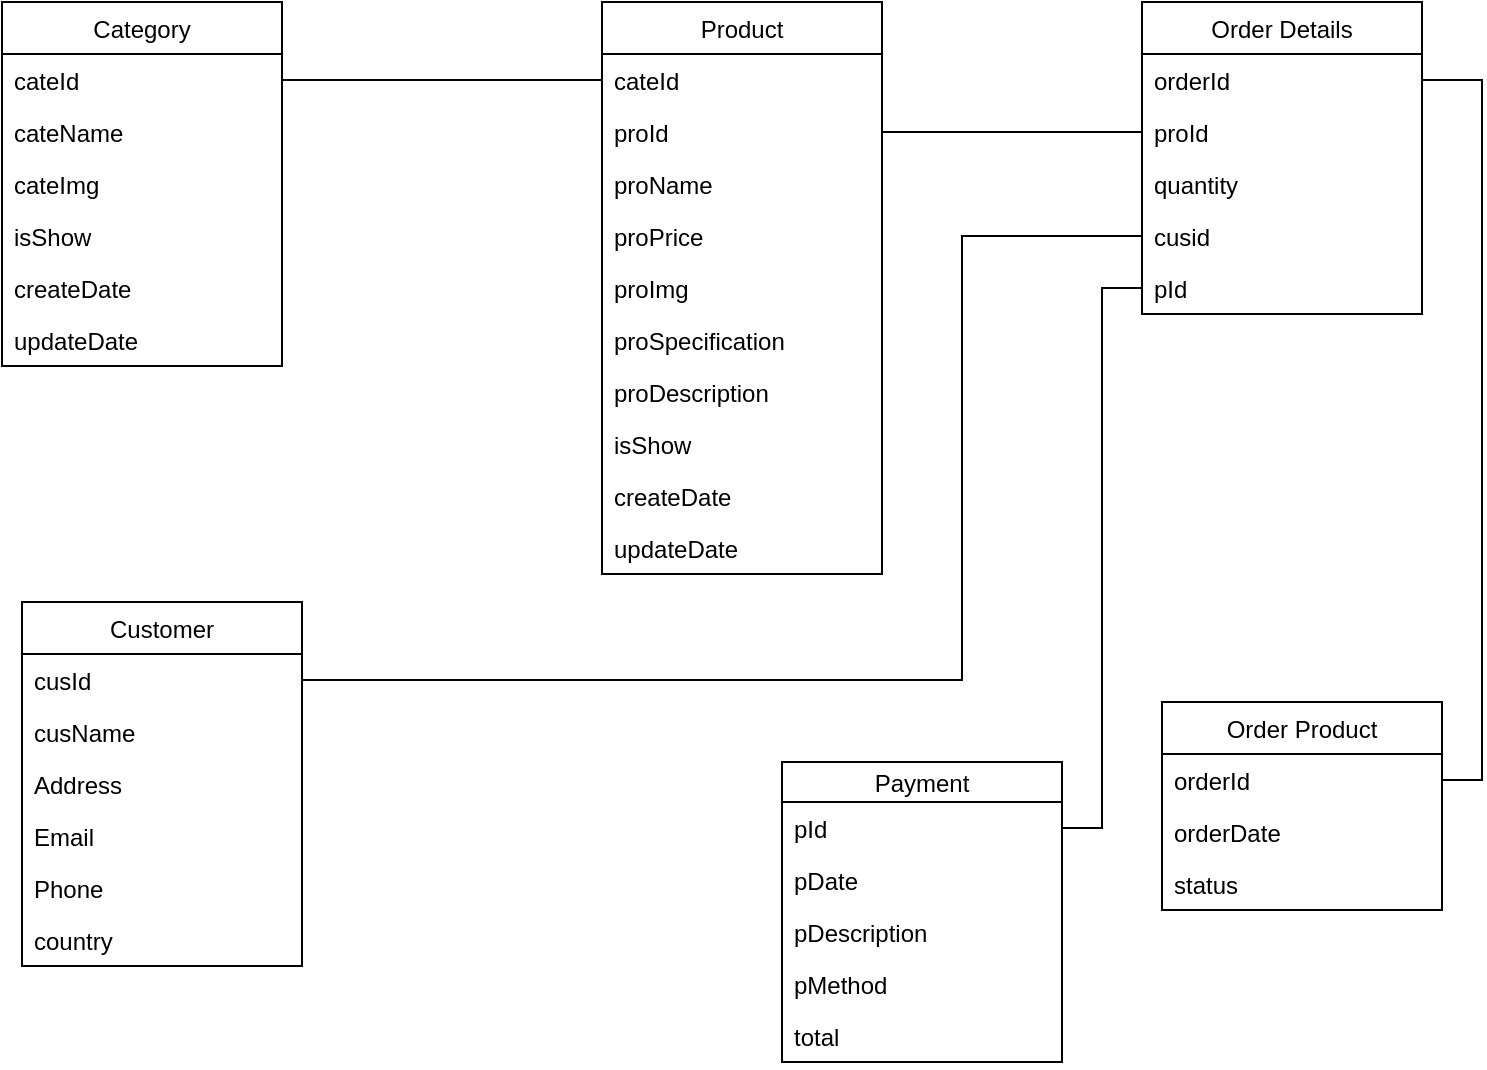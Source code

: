 <mxfile version="14.6.13" type="device"><diagram id="Ef86CFvHFRfoXdMlDC9J" name="Page-1"><mxGraphModel dx="1024" dy="1761" grid="1" gridSize="10" guides="1" tooltips="1" connect="1" arrows="1" fold="1" page="1" pageScale="1" pageWidth="827" pageHeight="1169" math="0" shadow="0"><root><mxCell id="0"/><mxCell id="1" parent="0"/><mxCell id="mNuY7IcYBcAbQrDgDf1W-5" value="Product" style="swimlane;fontStyle=0;childLayout=stackLayout;horizontal=1;startSize=26;fillColor=none;horizontalStack=0;resizeParent=1;resizeParentMax=0;resizeLast=0;collapsible=1;marginBottom=0;" parent="1" vertex="1"><mxGeometry x="310" y="-190" width="140" height="286" as="geometry"/></mxCell><mxCell id="mNuY7IcYBcAbQrDgDf1W-38" value="cateId" style="text;strokeColor=none;fillColor=none;align=left;verticalAlign=top;spacingLeft=4;spacingRight=4;overflow=hidden;rotatable=0;points=[[0,0.5],[1,0.5]];portConstraint=eastwest;" parent="mNuY7IcYBcAbQrDgDf1W-5" vertex="1"><mxGeometry y="26" width="140" height="26" as="geometry"/></mxCell><mxCell id="mNuY7IcYBcAbQrDgDf1W-6" value="proId" style="text;strokeColor=none;fillColor=none;align=left;verticalAlign=top;spacingLeft=4;spacingRight=4;overflow=hidden;rotatable=0;points=[[0,0.5],[1,0.5]];portConstraint=eastwest;" parent="mNuY7IcYBcAbQrDgDf1W-5" vertex="1"><mxGeometry y="52" width="140" height="26" as="geometry"/></mxCell><mxCell id="mNuY7IcYBcAbQrDgDf1W-7" value="proName" style="text;strokeColor=none;fillColor=none;align=left;verticalAlign=top;spacingLeft=4;spacingRight=4;overflow=hidden;rotatable=0;points=[[0,0.5],[1,0.5]];portConstraint=eastwest;" parent="mNuY7IcYBcAbQrDgDf1W-5" vertex="1"><mxGeometry y="78" width="140" height="26" as="geometry"/></mxCell><mxCell id="mNuY7IcYBcAbQrDgDf1W-8" value="proPrice" style="text;strokeColor=none;fillColor=none;align=left;verticalAlign=top;spacingLeft=4;spacingRight=4;overflow=hidden;rotatable=0;points=[[0,0.5],[1,0.5]];portConstraint=eastwest;" parent="mNuY7IcYBcAbQrDgDf1W-5" vertex="1"><mxGeometry y="104" width="140" height="26" as="geometry"/></mxCell><mxCell id="mNuY7IcYBcAbQrDgDf1W-32" value="proImg" style="text;strokeColor=none;fillColor=none;align=left;verticalAlign=top;spacingLeft=4;spacingRight=4;overflow=hidden;rotatable=0;points=[[0,0.5],[1,0.5]];portConstraint=eastwest;" parent="mNuY7IcYBcAbQrDgDf1W-5" vertex="1"><mxGeometry y="130" width="140" height="26" as="geometry"/></mxCell><mxCell id="mNuY7IcYBcAbQrDgDf1W-37" value="proSpecification" style="text;strokeColor=none;fillColor=none;align=left;verticalAlign=top;spacingLeft=4;spacingRight=4;overflow=hidden;rotatable=0;points=[[0,0.5],[1,0.5]];portConstraint=eastwest;" parent="mNuY7IcYBcAbQrDgDf1W-5" vertex="1"><mxGeometry y="156" width="140" height="26" as="geometry"/></mxCell><mxCell id="mNuY7IcYBcAbQrDgDf1W-36" value="proDescription" style="text;strokeColor=none;fillColor=none;align=left;verticalAlign=top;spacingLeft=4;spacingRight=4;overflow=hidden;rotatable=0;points=[[0,0.5],[1,0.5]];portConstraint=eastwest;" parent="mNuY7IcYBcAbQrDgDf1W-5" vertex="1"><mxGeometry y="182" width="140" height="26" as="geometry"/></mxCell><mxCell id="mNuY7IcYBcAbQrDgDf1W-33" value="isShow" style="text;strokeColor=none;fillColor=none;align=left;verticalAlign=top;spacingLeft=4;spacingRight=4;overflow=hidden;rotatable=0;points=[[0,0.5],[1,0.5]];portConstraint=eastwest;" parent="mNuY7IcYBcAbQrDgDf1W-5" vertex="1"><mxGeometry y="208" width="140" height="26" as="geometry"/></mxCell><mxCell id="mNuY7IcYBcAbQrDgDf1W-34" value="createDate" style="text;strokeColor=none;fillColor=none;align=left;verticalAlign=top;spacingLeft=4;spacingRight=4;overflow=hidden;rotatable=0;points=[[0,0.5],[1,0.5]];portConstraint=eastwest;" parent="mNuY7IcYBcAbQrDgDf1W-5" vertex="1"><mxGeometry y="234" width="140" height="26" as="geometry"/></mxCell><mxCell id="mNuY7IcYBcAbQrDgDf1W-35" value="updateDate" style="text;strokeColor=none;fillColor=none;align=left;verticalAlign=top;spacingLeft=4;spacingRight=4;overflow=hidden;rotatable=0;points=[[0,0.5],[1,0.5]];portConstraint=eastwest;" parent="mNuY7IcYBcAbQrDgDf1W-5" vertex="1"><mxGeometry y="260" width="140" height="26" as="geometry"/></mxCell><mxCell id="mNuY7IcYBcAbQrDgDf1W-9" value="Category" style="swimlane;fontStyle=0;childLayout=stackLayout;horizontal=1;startSize=26;fillColor=none;horizontalStack=0;resizeParent=1;resizeParentMax=0;resizeLast=0;collapsible=1;marginBottom=0;" parent="1" vertex="1"><mxGeometry x="10" y="-190" width="140" height="182" as="geometry"/></mxCell><mxCell id="mNuY7IcYBcAbQrDgDf1W-10" value="cateId" style="text;strokeColor=none;fillColor=none;align=left;verticalAlign=top;spacingLeft=4;spacingRight=4;overflow=hidden;rotatable=0;points=[[0,0.5],[1,0.5]];portConstraint=eastwest;" parent="mNuY7IcYBcAbQrDgDf1W-9" vertex="1"><mxGeometry y="26" width="140" height="26" as="geometry"/></mxCell><mxCell id="mNuY7IcYBcAbQrDgDf1W-11" value="cateName" style="text;strokeColor=none;fillColor=none;align=left;verticalAlign=top;spacingLeft=4;spacingRight=4;overflow=hidden;rotatable=0;points=[[0,0.5],[1,0.5]];portConstraint=eastwest;" parent="mNuY7IcYBcAbQrDgDf1W-9" vertex="1"><mxGeometry y="52" width="140" height="26" as="geometry"/></mxCell><mxCell id="mNuY7IcYBcAbQrDgDf1W-12" value="cateImg" style="text;strokeColor=none;fillColor=none;align=left;verticalAlign=top;spacingLeft=4;spacingRight=4;overflow=hidden;rotatable=0;points=[[0,0.5],[1,0.5]];portConstraint=eastwest;" parent="mNuY7IcYBcAbQrDgDf1W-9" vertex="1"><mxGeometry y="78" width="140" height="26" as="geometry"/></mxCell><mxCell id="mNuY7IcYBcAbQrDgDf1W-29" value="isShow" style="text;strokeColor=none;fillColor=none;align=left;verticalAlign=top;spacingLeft=4;spacingRight=4;overflow=hidden;rotatable=0;points=[[0,0.5],[1,0.5]];portConstraint=eastwest;" parent="mNuY7IcYBcAbQrDgDf1W-9" vertex="1"><mxGeometry y="104" width="140" height="26" as="geometry"/></mxCell><mxCell id="mNuY7IcYBcAbQrDgDf1W-30" value="createDate" style="text;strokeColor=none;fillColor=none;align=left;verticalAlign=top;spacingLeft=4;spacingRight=4;overflow=hidden;rotatable=0;points=[[0,0.5],[1,0.5]];portConstraint=eastwest;" parent="mNuY7IcYBcAbQrDgDf1W-9" vertex="1"><mxGeometry y="130" width="140" height="26" as="geometry"/></mxCell><mxCell id="mNuY7IcYBcAbQrDgDf1W-31" value="updateDate" style="text;strokeColor=none;fillColor=none;align=left;verticalAlign=top;spacingLeft=4;spacingRight=4;overflow=hidden;rotatable=0;points=[[0,0.5],[1,0.5]];portConstraint=eastwest;" parent="mNuY7IcYBcAbQrDgDf1W-9" vertex="1"><mxGeometry y="156" width="140" height="26" as="geometry"/></mxCell><mxCell id="mNuY7IcYBcAbQrDgDf1W-13" value="Order Product" style="swimlane;fontStyle=0;childLayout=stackLayout;horizontal=1;startSize=26;fillColor=none;horizontalStack=0;resizeParent=1;resizeParentMax=0;resizeLast=0;collapsible=1;marginBottom=0;" parent="1" vertex="1"><mxGeometry x="590" y="160" width="140" height="104" as="geometry"/></mxCell><mxCell id="mNuY7IcYBcAbQrDgDf1W-14" value="orderId" style="text;strokeColor=none;fillColor=none;align=left;verticalAlign=top;spacingLeft=4;spacingRight=4;overflow=hidden;rotatable=0;points=[[0,0.5],[1,0.5]];portConstraint=eastwest;" parent="mNuY7IcYBcAbQrDgDf1W-13" vertex="1"><mxGeometry y="26" width="140" height="26" as="geometry"/></mxCell><mxCell id="mNuY7IcYBcAbQrDgDf1W-48" value="orderDate" style="text;strokeColor=none;fillColor=none;align=left;verticalAlign=top;spacingLeft=4;spacingRight=4;overflow=hidden;rotatable=0;points=[[0,0.5],[1,0.5]];portConstraint=eastwest;" parent="mNuY7IcYBcAbQrDgDf1W-13" vertex="1"><mxGeometry y="52" width="140" height="26" as="geometry"/></mxCell><mxCell id="mNuY7IcYBcAbQrDgDf1W-47" value="status" style="text;strokeColor=none;fillColor=none;align=left;verticalAlign=top;spacingLeft=4;spacingRight=4;overflow=hidden;rotatable=0;points=[[0,0.5],[1,0.5]];portConstraint=eastwest;" parent="mNuY7IcYBcAbQrDgDf1W-13" vertex="1"><mxGeometry y="78" width="140" height="26" as="geometry"/></mxCell><mxCell id="mNuY7IcYBcAbQrDgDf1W-39" style="edgeStyle=orthogonalEdgeStyle;rounded=0;orthogonalLoop=1;jettySize=auto;html=1;entryX=0;entryY=0.5;entryDx=0;entryDy=0;endArrow=none;endFill=0;" parent="1" source="mNuY7IcYBcAbQrDgDf1W-10" target="mNuY7IcYBcAbQrDgDf1W-38" edge="1"><mxGeometry relative="1" as="geometry"/></mxCell><mxCell id="mNuY7IcYBcAbQrDgDf1W-52" value="Payment" style="swimlane;fontStyle=0;childLayout=stackLayout;horizontal=1;startSize=20;fillColor=none;horizontalStack=0;resizeParent=1;resizeParentMax=0;resizeLast=0;collapsible=1;marginBottom=0;" parent="1" vertex="1"><mxGeometry x="400" y="190" width="140" height="150" as="geometry"/></mxCell><mxCell id="mNuY7IcYBcAbQrDgDf1W-54" value="pId" style="text;strokeColor=none;fillColor=none;align=left;verticalAlign=top;spacingLeft=4;spacingRight=4;overflow=hidden;rotatable=0;points=[[0,0.5],[1,0.5]];portConstraint=eastwest;" parent="mNuY7IcYBcAbQrDgDf1W-52" vertex="1"><mxGeometry y="20" width="140" height="26" as="geometry"/></mxCell><mxCell id="mNuY7IcYBcAbQrDgDf1W-55" value="pDate" style="text;strokeColor=none;fillColor=none;align=left;verticalAlign=top;spacingLeft=4;spacingRight=4;overflow=hidden;rotatable=0;points=[[0,0.5],[1,0.5]];portConstraint=eastwest;" parent="mNuY7IcYBcAbQrDgDf1W-52" vertex="1"><mxGeometry y="46" width="140" height="26" as="geometry"/></mxCell><mxCell id="mNuY7IcYBcAbQrDgDf1W-59" value="pDescription" style="text;strokeColor=none;fillColor=none;align=left;verticalAlign=top;spacingLeft=4;spacingRight=4;overflow=hidden;rotatable=0;points=[[0,0.5],[1,0.5]];portConstraint=eastwest;" parent="mNuY7IcYBcAbQrDgDf1W-52" vertex="1"><mxGeometry y="72" width="140" height="26" as="geometry"/></mxCell><mxCell id="mNuY7IcYBcAbQrDgDf1W-60" value="pMethod" style="text;strokeColor=none;fillColor=none;align=left;verticalAlign=top;spacingLeft=4;spacingRight=4;overflow=hidden;rotatable=0;points=[[0,0.5],[1,0.5]];portConstraint=eastwest;" parent="mNuY7IcYBcAbQrDgDf1W-52" vertex="1"><mxGeometry y="98" width="140" height="26" as="geometry"/></mxCell><mxCell id="mNuY7IcYBcAbQrDgDf1W-58" value="total" style="text;strokeColor=none;fillColor=none;align=left;verticalAlign=top;spacingLeft=4;spacingRight=4;overflow=hidden;rotatable=0;points=[[0,0.5],[1,0.5]];portConstraint=eastwest;" parent="mNuY7IcYBcAbQrDgDf1W-52" vertex="1"><mxGeometry y="124" width="140" height="26" as="geometry"/></mxCell><mxCell id="iQ42iuiHQMQTBOowW4hm-20" value="Order Details" style="swimlane;fontStyle=0;childLayout=stackLayout;horizontal=1;startSize=26;fillColor=none;horizontalStack=0;resizeParent=1;resizeParentMax=0;resizeLast=0;collapsible=1;marginBottom=0;" parent="1" vertex="1"><mxGeometry x="580" y="-190" width="140" height="156" as="geometry"/></mxCell><mxCell id="iQ42iuiHQMQTBOowW4hm-21" value="orderId" style="text;strokeColor=none;fillColor=none;align=left;verticalAlign=top;spacingLeft=4;spacingRight=4;overflow=hidden;rotatable=0;points=[[0,0.5],[1,0.5]];portConstraint=eastwest;" parent="iQ42iuiHQMQTBOowW4hm-20" vertex="1"><mxGeometry y="26" width="140" height="26" as="geometry"/></mxCell><mxCell id="iQ42iuiHQMQTBOowW4hm-22" value="proId" style="text;strokeColor=none;fillColor=none;align=left;verticalAlign=top;spacingLeft=4;spacingRight=4;overflow=hidden;rotatable=0;points=[[0,0.5],[1,0.5]];portConstraint=eastwest;" parent="iQ42iuiHQMQTBOowW4hm-20" vertex="1"><mxGeometry y="52" width="140" height="26" as="geometry"/></mxCell><mxCell id="iQ42iuiHQMQTBOowW4hm-24" value="quantity" style="text;strokeColor=none;fillColor=none;align=left;verticalAlign=top;spacingLeft=4;spacingRight=4;overflow=hidden;rotatable=0;points=[[0,0.5],[1,0.5]];portConstraint=eastwest;" parent="iQ42iuiHQMQTBOowW4hm-20" vertex="1"><mxGeometry y="78" width="140" height="26" as="geometry"/></mxCell><mxCell id="4rtW-G3w2k3uwaK_AGdP-3" value="cusid" style="text;strokeColor=none;fillColor=none;align=left;verticalAlign=top;spacingLeft=4;spacingRight=4;overflow=hidden;rotatable=0;points=[[0,0.5],[1,0.5]];portConstraint=eastwest;" parent="iQ42iuiHQMQTBOowW4hm-20" vertex="1"><mxGeometry y="104" width="140" height="26" as="geometry"/></mxCell><mxCell id="mNuY7IcYBcAbQrDgDf1W-51" value="pId" style="text;strokeColor=none;fillColor=none;align=left;verticalAlign=top;spacingLeft=4;spacingRight=4;overflow=hidden;rotatable=0;points=[[0,0.5],[1,0.5]];portConstraint=eastwest;" parent="iQ42iuiHQMQTBOowW4hm-20" vertex="1"><mxGeometry y="130" width="140" height="26" as="geometry"/></mxCell><mxCell id="QvHZji0zsdZo1hqyO5W3-1" style="edgeStyle=orthogonalEdgeStyle;rounded=0;orthogonalLoop=1;jettySize=auto;html=1;entryX=0;entryY=0.5;entryDx=0;entryDy=0;endArrow=none;endFill=0;" parent="1" source="mNuY7IcYBcAbQrDgDf1W-6" target="iQ42iuiHQMQTBOowW4hm-22" edge="1"><mxGeometry relative="1" as="geometry"/></mxCell><mxCell id="QvHZji0zsdZo1hqyO5W3-7" style="edgeStyle=orthogonalEdgeStyle;rounded=0;orthogonalLoop=1;jettySize=auto;html=1;entryX=1;entryY=0.5;entryDx=0;entryDy=0;endArrow=none;endFill=0;" parent="1" source="mNuY7IcYBcAbQrDgDf1W-51" target="mNuY7IcYBcAbQrDgDf1W-54" edge="1"><mxGeometry relative="1" as="geometry"/></mxCell><mxCell id="4rtW-G3w2k3uwaK_AGdP-2" style="edgeStyle=orthogonalEdgeStyle;rounded=0;orthogonalLoop=1;jettySize=auto;html=1;entryX=1;entryY=0.5;entryDx=0;entryDy=0;endArrow=none;endFill=0;" parent="1" source="iQ42iuiHQMQTBOowW4hm-21" target="mNuY7IcYBcAbQrDgDf1W-14" edge="1"><mxGeometry relative="1" as="geometry"/></mxCell><mxCell id="20I-005y0s_bxvp1JZdj-1" value="Customer" style="swimlane;fontStyle=0;childLayout=stackLayout;horizontal=1;startSize=26;fillColor=none;horizontalStack=0;resizeParent=1;resizeParentMax=0;resizeLast=0;collapsible=1;marginBottom=0;" parent="1" vertex="1"><mxGeometry x="20" y="110" width="140" height="182" as="geometry"/></mxCell><mxCell id="20I-005y0s_bxvp1JZdj-2" value="cusId" style="text;strokeColor=none;fillColor=none;align=left;verticalAlign=top;spacingLeft=4;spacingRight=4;overflow=hidden;rotatable=0;points=[[0,0.5],[1,0.5]];portConstraint=eastwest;" parent="20I-005y0s_bxvp1JZdj-1" vertex="1"><mxGeometry y="26" width="140" height="26" as="geometry"/></mxCell><mxCell id="20I-005y0s_bxvp1JZdj-4" value="cusName" style="text;strokeColor=none;fillColor=none;align=left;verticalAlign=top;spacingLeft=4;spacingRight=4;overflow=hidden;rotatable=0;points=[[0,0.5],[1,0.5]];portConstraint=eastwest;" parent="20I-005y0s_bxvp1JZdj-1" vertex="1"><mxGeometry y="52" width="140" height="26" as="geometry"/></mxCell><mxCell id="20I-005y0s_bxvp1JZdj-5" value="Address" style="text;strokeColor=none;fillColor=none;align=left;verticalAlign=top;spacingLeft=4;spacingRight=4;overflow=hidden;rotatable=0;points=[[0,0.5],[1,0.5]];portConstraint=eastwest;" parent="20I-005y0s_bxvp1JZdj-1" vertex="1"><mxGeometry y="78" width="140" height="26" as="geometry"/></mxCell><mxCell id="20I-005y0s_bxvp1JZdj-6" value="Email" style="text;strokeColor=none;fillColor=none;align=left;verticalAlign=top;spacingLeft=4;spacingRight=4;overflow=hidden;rotatable=0;points=[[0,0.5],[1,0.5]];portConstraint=eastwest;" parent="20I-005y0s_bxvp1JZdj-1" vertex="1"><mxGeometry y="104" width="140" height="26" as="geometry"/></mxCell><mxCell id="20I-005y0s_bxvp1JZdj-7" value="Phone" style="text;strokeColor=none;fillColor=none;align=left;verticalAlign=top;spacingLeft=4;spacingRight=4;overflow=hidden;rotatable=0;points=[[0,0.5],[1,0.5]];portConstraint=eastwest;" parent="20I-005y0s_bxvp1JZdj-1" vertex="1"><mxGeometry y="130" width="140" height="26" as="geometry"/></mxCell><mxCell id="OYMIAnX1258ta0o52Stm-1" value="country" style="text;strokeColor=none;fillColor=none;align=left;verticalAlign=top;spacingLeft=4;spacingRight=4;overflow=hidden;rotatable=0;points=[[0,0.5],[1,0.5]];portConstraint=eastwest;" parent="20I-005y0s_bxvp1JZdj-1" vertex="1"><mxGeometry y="156" width="140" height="26" as="geometry"/></mxCell><mxCell id="20I-005y0s_bxvp1JZdj-11" style="edgeStyle=orthogonalEdgeStyle;rounded=0;orthogonalLoop=1;jettySize=auto;html=1;entryX=0;entryY=0.5;entryDx=0;entryDy=0;endArrow=none;endFill=0;" parent="1" source="20I-005y0s_bxvp1JZdj-2" target="4rtW-G3w2k3uwaK_AGdP-3" edge="1"><mxGeometry relative="1" as="geometry"><mxPoint x="10" y="265" as="targetPoint"/><Array as="points"><mxPoint x="490" y="149"/><mxPoint x="490" y="-73"/></Array></mxGeometry></mxCell></root></mxGraphModel></diagram></mxfile>